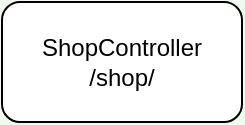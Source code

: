 <mxfile version="16.2.6" type="github"><diagram id="kclBJDpzdwjqmtEo5kUz" name="Page-1"><mxGraphModel dx="888" dy="495" grid="1" gridSize="10" guides="1" tooltips="1" connect="1" arrows="1" fold="1" page="1" pageScale="1" pageWidth="827" pageHeight="1169" background="#F1FAEE" math="0" shadow="0"><root><mxCell id="0"/><mxCell id="1" parent="0"/><mxCell id="WK1I2I-N0BXQreemHK3c-6" value="ShopController&lt;br&gt;/shop/" style="rounded=1;whiteSpace=wrap;html=1;" vertex="1" parent="1"><mxGeometry x="350" y="300" width="120" height="60" as="geometry"/></mxCell></root></mxGraphModel></diagram></mxfile>